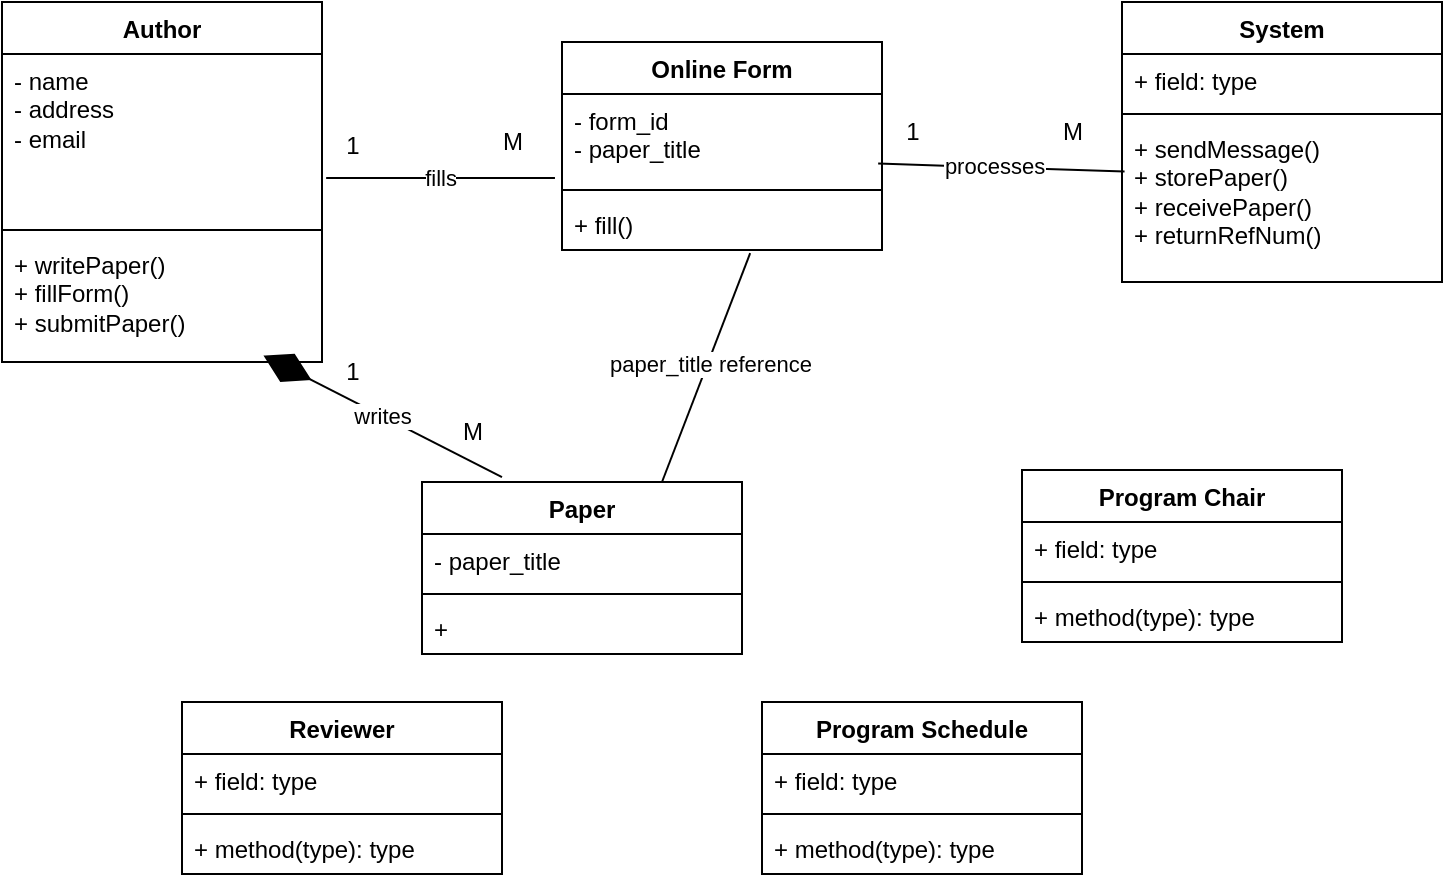 <mxfile version="24.8.0">
  <diagram name="Page-1" id="E9FQwkqqb1RE17OgnNJm">
    <mxGraphModel dx="1050" dy="522" grid="1" gridSize="10" guides="1" tooltips="1" connect="1" arrows="1" fold="1" page="1" pageScale="1" pageWidth="850" pageHeight="1100" math="0" shadow="0">
      <root>
        <mxCell id="0" />
        <mxCell id="1" parent="0" />
        <mxCell id="FFobNiEl_I5hDZ-hdiMS-1" value="Author" style="swimlane;fontStyle=1;align=center;verticalAlign=top;childLayout=stackLayout;horizontal=1;startSize=26;horizontalStack=0;resizeParent=1;resizeParentMax=0;resizeLast=0;collapsible=1;marginBottom=0;whiteSpace=wrap;html=1;" vertex="1" parent="1">
          <mxGeometry x="120" y="230" width="160" height="180" as="geometry" />
        </mxCell>
        <mxCell id="FFobNiEl_I5hDZ-hdiMS-2" value="&lt;div&gt;- name&lt;/div&gt;- address&lt;div&gt;- email&lt;/div&gt;" style="text;strokeColor=none;fillColor=none;align=left;verticalAlign=top;spacingLeft=4;spacingRight=4;overflow=hidden;rotatable=0;points=[[0,0.5],[1,0.5]];portConstraint=eastwest;whiteSpace=wrap;html=1;" vertex="1" parent="FFobNiEl_I5hDZ-hdiMS-1">
          <mxGeometry y="26" width="160" height="84" as="geometry" />
        </mxCell>
        <mxCell id="FFobNiEl_I5hDZ-hdiMS-3" value="" style="line;strokeWidth=1;fillColor=none;align=left;verticalAlign=middle;spacingTop=-1;spacingLeft=3;spacingRight=3;rotatable=0;labelPosition=right;points=[];portConstraint=eastwest;strokeColor=inherit;" vertex="1" parent="FFobNiEl_I5hDZ-hdiMS-1">
          <mxGeometry y="110" width="160" height="8" as="geometry" />
        </mxCell>
        <mxCell id="FFobNiEl_I5hDZ-hdiMS-4" value="+ writePaper()&lt;div&gt;+ fillForm()&lt;/div&gt;&lt;div&gt;+ submitPaper()&lt;/div&gt;" style="text;strokeColor=none;fillColor=none;align=left;verticalAlign=top;spacingLeft=4;spacingRight=4;overflow=hidden;rotatable=0;points=[[0,0.5],[1,0.5]];portConstraint=eastwest;whiteSpace=wrap;html=1;" vertex="1" parent="FFobNiEl_I5hDZ-hdiMS-1">
          <mxGeometry y="118" width="160" height="62" as="geometry" />
        </mxCell>
        <mxCell id="FFobNiEl_I5hDZ-hdiMS-5" value="System" style="swimlane;fontStyle=1;align=center;verticalAlign=top;childLayout=stackLayout;horizontal=1;startSize=26;horizontalStack=0;resizeParent=1;resizeParentMax=0;resizeLast=0;collapsible=1;marginBottom=0;whiteSpace=wrap;html=1;" vertex="1" parent="1">
          <mxGeometry x="680" y="230" width="160" height="140" as="geometry" />
        </mxCell>
        <mxCell id="FFobNiEl_I5hDZ-hdiMS-6" value="+ field: type" style="text;strokeColor=none;fillColor=none;align=left;verticalAlign=top;spacingLeft=4;spacingRight=4;overflow=hidden;rotatable=0;points=[[0,0.5],[1,0.5]];portConstraint=eastwest;whiteSpace=wrap;html=1;" vertex="1" parent="FFobNiEl_I5hDZ-hdiMS-5">
          <mxGeometry y="26" width="160" height="26" as="geometry" />
        </mxCell>
        <mxCell id="FFobNiEl_I5hDZ-hdiMS-7" value="" style="line;strokeWidth=1;fillColor=none;align=left;verticalAlign=middle;spacingTop=-1;spacingLeft=3;spacingRight=3;rotatable=0;labelPosition=right;points=[];portConstraint=eastwest;strokeColor=inherit;" vertex="1" parent="FFobNiEl_I5hDZ-hdiMS-5">
          <mxGeometry y="52" width="160" height="8" as="geometry" />
        </mxCell>
        <mxCell id="FFobNiEl_I5hDZ-hdiMS-8" value="+ sendMessage()&lt;div&gt;+ storePaper()&lt;/div&gt;&lt;div&gt;+ receivePaper()&lt;/div&gt;&lt;div&gt;+ returnRefNum()&lt;/div&gt;" style="text;strokeColor=none;fillColor=none;align=left;verticalAlign=top;spacingLeft=4;spacingRight=4;overflow=hidden;rotatable=0;points=[[0,0.5],[1,0.5]];portConstraint=eastwest;whiteSpace=wrap;html=1;" vertex="1" parent="FFobNiEl_I5hDZ-hdiMS-5">
          <mxGeometry y="60" width="160" height="80" as="geometry" />
        </mxCell>
        <mxCell id="FFobNiEl_I5hDZ-hdiMS-9" value="Paper" style="swimlane;fontStyle=1;align=center;verticalAlign=top;childLayout=stackLayout;horizontal=1;startSize=26;horizontalStack=0;resizeParent=1;resizeParentMax=0;resizeLast=0;collapsible=1;marginBottom=0;whiteSpace=wrap;html=1;" vertex="1" parent="1">
          <mxGeometry x="330" y="470" width="160" height="86" as="geometry" />
        </mxCell>
        <mxCell id="FFobNiEl_I5hDZ-hdiMS-10" value="- paper_title" style="text;strokeColor=none;fillColor=none;align=left;verticalAlign=top;spacingLeft=4;spacingRight=4;overflow=hidden;rotatable=0;points=[[0,0.5],[1,0.5]];portConstraint=eastwest;whiteSpace=wrap;html=1;" vertex="1" parent="FFobNiEl_I5hDZ-hdiMS-9">
          <mxGeometry y="26" width="160" height="26" as="geometry" />
        </mxCell>
        <mxCell id="FFobNiEl_I5hDZ-hdiMS-11" value="" style="line;strokeWidth=1;fillColor=none;align=left;verticalAlign=middle;spacingTop=-1;spacingLeft=3;spacingRight=3;rotatable=0;labelPosition=right;points=[];portConstraint=eastwest;strokeColor=inherit;" vertex="1" parent="FFobNiEl_I5hDZ-hdiMS-9">
          <mxGeometry y="52" width="160" height="8" as="geometry" />
        </mxCell>
        <mxCell id="FFobNiEl_I5hDZ-hdiMS-12" value="+&amp;nbsp;" style="text;strokeColor=none;fillColor=none;align=left;verticalAlign=top;spacingLeft=4;spacingRight=4;overflow=hidden;rotatable=0;points=[[0,0.5],[1,0.5]];portConstraint=eastwest;whiteSpace=wrap;html=1;" vertex="1" parent="FFobNiEl_I5hDZ-hdiMS-9">
          <mxGeometry y="60" width="160" height="26" as="geometry" />
        </mxCell>
        <mxCell id="FFobNiEl_I5hDZ-hdiMS-13" value="Program Chair" style="swimlane;fontStyle=1;align=center;verticalAlign=top;childLayout=stackLayout;horizontal=1;startSize=26;horizontalStack=0;resizeParent=1;resizeParentMax=0;resizeLast=0;collapsible=1;marginBottom=0;whiteSpace=wrap;html=1;" vertex="1" parent="1">
          <mxGeometry x="630" y="464" width="160" height="86" as="geometry" />
        </mxCell>
        <mxCell id="FFobNiEl_I5hDZ-hdiMS-14" value="+ field: type" style="text;strokeColor=none;fillColor=none;align=left;verticalAlign=top;spacingLeft=4;spacingRight=4;overflow=hidden;rotatable=0;points=[[0,0.5],[1,0.5]];portConstraint=eastwest;whiteSpace=wrap;html=1;" vertex="1" parent="FFobNiEl_I5hDZ-hdiMS-13">
          <mxGeometry y="26" width="160" height="26" as="geometry" />
        </mxCell>
        <mxCell id="FFobNiEl_I5hDZ-hdiMS-15" value="" style="line;strokeWidth=1;fillColor=none;align=left;verticalAlign=middle;spacingTop=-1;spacingLeft=3;spacingRight=3;rotatable=0;labelPosition=right;points=[];portConstraint=eastwest;strokeColor=inherit;" vertex="1" parent="FFobNiEl_I5hDZ-hdiMS-13">
          <mxGeometry y="52" width="160" height="8" as="geometry" />
        </mxCell>
        <mxCell id="FFobNiEl_I5hDZ-hdiMS-16" value="+ method(type): type" style="text;strokeColor=none;fillColor=none;align=left;verticalAlign=top;spacingLeft=4;spacingRight=4;overflow=hidden;rotatable=0;points=[[0,0.5],[1,0.5]];portConstraint=eastwest;whiteSpace=wrap;html=1;" vertex="1" parent="FFobNiEl_I5hDZ-hdiMS-13">
          <mxGeometry y="60" width="160" height="26" as="geometry" />
        </mxCell>
        <mxCell id="FFobNiEl_I5hDZ-hdiMS-17" value="Reviewer" style="swimlane;fontStyle=1;align=center;verticalAlign=top;childLayout=stackLayout;horizontal=1;startSize=26;horizontalStack=0;resizeParent=1;resizeParentMax=0;resizeLast=0;collapsible=1;marginBottom=0;whiteSpace=wrap;html=1;" vertex="1" parent="1">
          <mxGeometry x="210" y="580" width="160" height="86" as="geometry" />
        </mxCell>
        <mxCell id="FFobNiEl_I5hDZ-hdiMS-18" value="+ field: type" style="text;strokeColor=none;fillColor=none;align=left;verticalAlign=top;spacingLeft=4;spacingRight=4;overflow=hidden;rotatable=0;points=[[0,0.5],[1,0.5]];portConstraint=eastwest;whiteSpace=wrap;html=1;" vertex="1" parent="FFobNiEl_I5hDZ-hdiMS-17">
          <mxGeometry y="26" width="160" height="26" as="geometry" />
        </mxCell>
        <mxCell id="FFobNiEl_I5hDZ-hdiMS-19" value="" style="line;strokeWidth=1;fillColor=none;align=left;verticalAlign=middle;spacingTop=-1;spacingLeft=3;spacingRight=3;rotatable=0;labelPosition=right;points=[];portConstraint=eastwest;strokeColor=inherit;" vertex="1" parent="FFobNiEl_I5hDZ-hdiMS-17">
          <mxGeometry y="52" width="160" height="8" as="geometry" />
        </mxCell>
        <mxCell id="FFobNiEl_I5hDZ-hdiMS-20" value="+ method(type): type" style="text;strokeColor=none;fillColor=none;align=left;verticalAlign=top;spacingLeft=4;spacingRight=4;overflow=hidden;rotatable=0;points=[[0,0.5],[1,0.5]];portConstraint=eastwest;whiteSpace=wrap;html=1;" vertex="1" parent="FFobNiEl_I5hDZ-hdiMS-17">
          <mxGeometry y="60" width="160" height="26" as="geometry" />
        </mxCell>
        <mxCell id="FFobNiEl_I5hDZ-hdiMS-21" value="Program Schedule" style="swimlane;fontStyle=1;align=center;verticalAlign=top;childLayout=stackLayout;horizontal=1;startSize=26;horizontalStack=0;resizeParent=1;resizeParentMax=0;resizeLast=0;collapsible=1;marginBottom=0;whiteSpace=wrap;html=1;" vertex="1" parent="1">
          <mxGeometry x="500" y="580" width="160" height="86" as="geometry" />
        </mxCell>
        <mxCell id="FFobNiEl_I5hDZ-hdiMS-22" value="+ field: type" style="text;strokeColor=none;fillColor=none;align=left;verticalAlign=top;spacingLeft=4;spacingRight=4;overflow=hidden;rotatable=0;points=[[0,0.5],[1,0.5]];portConstraint=eastwest;whiteSpace=wrap;html=1;" vertex="1" parent="FFobNiEl_I5hDZ-hdiMS-21">
          <mxGeometry y="26" width="160" height="26" as="geometry" />
        </mxCell>
        <mxCell id="FFobNiEl_I5hDZ-hdiMS-23" value="" style="line;strokeWidth=1;fillColor=none;align=left;verticalAlign=middle;spacingTop=-1;spacingLeft=3;spacingRight=3;rotatable=0;labelPosition=right;points=[];portConstraint=eastwest;strokeColor=inherit;" vertex="1" parent="FFobNiEl_I5hDZ-hdiMS-21">
          <mxGeometry y="52" width="160" height="8" as="geometry" />
        </mxCell>
        <mxCell id="FFobNiEl_I5hDZ-hdiMS-24" value="+ method(type): type" style="text;strokeColor=none;fillColor=none;align=left;verticalAlign=top;spacingLeft=4;spacingRight=4;overflow=hidden;rotatable=0;points=[[0,0.5],[1,0.5]];portConstraint=eastwest;whiteSpace=wrap;html=1;" vertex="1" parent="FFobNiEl_I5hDZ-hdiMS-21">
          <mxGeometry y="60" width="160" height="26" as="geometry" />
        </mxCell>
        <mxCell id="FFobNiEl_I5hDZ-hdiMS-25" value="Online Form" style="swimlane;fontStyle=1;align=center;verticalAlign=top;childLayout=stackLayout;horizontal=1;startSize=26;horizontalStack=0;resizeParent=1;resizeParentMax=0;resizeLast=0;collapsible=1;marginBottom=0;whiteSpace=wrap;html=1;" vertex="1" parent="1">
          <mxGeometry x="400" y="250" width="160" height="104" as="geometry" />
        </mxCell>
        <mxCell id="FFobNiEl_I5hDZ-hdiMS-26" value="- form_id&lt;div&gt;- paper_title&lt;/div&gt;" style="text;strokeColor=none;fillColor=none;align=left;verticalAlign=top;spacingLeft=4;spacingRight=4;overflow=hidden;rotatable=0;points=[[0,0.5],[1,0.5]];portConstraint=eastwest;whiteSpace=wrap;html=1;" vertex="1" parent="FFobNiEl_I5hDZ-hdiMS-25">
          <mxGeometry y="26" width="160" height="44" as="geometry" />
        </mxCell>
        <mxCell id="FFobNiEl_I5hDZ-hdiMS-27" value="" style="line;strokeWidth=1;fillColor=none;align=left;verticalAlign=middle;spacingTop=-1;spacingLeft=3;spacingRight=3;rotatable=0;labelPosition=right;points=[];portConstraint=eastwest;strokeColor=inherit;" vertex="1" parent="FFobNiEl_I5hDZ-hdiMS-25">
          <mxGeometry y="70" width="160" height="8" as="geometry" />
        </mxCell>
        <mxCell id="FFobNiEl_I5hDZ-hdiMS-28" value="+ fill()" style="text;strokeColor=none;fillColor=none;align=left;verticalAlign=top;spacingLeft=4;spacingRight=4;overflow=hidden;rotatable=0;points=[[0,0.5],[1,0.5]];portConstraint=eastwest;whiteSpace=wrap;html=1;" vertex="1" parent="FFobNiEl_I5hDZ-hdiMS-25">
          <mxGeometry y="78" width="160" height="26" as="geometry" />
        </mxCell>
        <mxCell id="FFobNiEl_I5hDZ-hdiMS-29" value="writes" style="endArrow=diamondThin;endFill=1;endSize=24;html=1;rounded=0;exitX=0.195;exitY=-0.028;exitDx=0;exitDy=0;exitPerimeter=0;entryX=0.817;entryY=0.948;entryDx=0;entryDy=0;entryPerimeter=0;" edge="1" parent="1" target="FFobNiEl_I5hDZ-hdiMS-4">
          <mxGeometry width="160" relative="1" as="geometry">
            <mxPoint x="370" y="467.592" as="sourcePoint" />
            <mxPoint x="265.207" y="410" as="targetPoint" />
          </mxGeometry>
        </mxCell>
        <mxCell id="FFobNiEl_I5hDZ-hdiMS-37" value="fills" style="endArrow=none;html=1;rounded=0;exitX=1.013;exitY=0.738;exitDx=0;exitDy=0;exitPerimeter=0;entryX=-0.022;entryY=0.955;entryDx=0;entryDy=0;entryPerimeter=0;" edge="1" parent="1" source="FFobNiEl_I5hDZ-hdiMS-2" target="FFobNiEl_I5hDZ-hdiMS-26">
          <mxGeometry width="50" height="50" relative="1" as="geometry">
            <mxPoint x="440" y="440" as="sourcePoint" />
            <mxPoint x="490" y="390" as="targetPoint" />
          </mxGeometry>
        </mxCell>
        <mxCell id="FFobNiEl_I5hDZ-hdiMS-39" value="1" style="text;html=1;align=center;verticalAlign=middle;resizable=0;points=[];autosize=1;strokeColor=none;fillColor=none;" vertex="1" parent="1">
          <mxGeometry x="280" y="400" width="30" height="30" as="geometry" />
        </mxCell>
        <mxCell id="FFobNiEl_I5hDZ-hdiMS-40" value="M" style="text;html=1;align=center;verticalAlign=middle;resizable=0;points=[];autosize=1;strokeColor=none;fillColor=none;" vertex="1" parent="1">
          <mxGeometry x="340" y="430" width="30" height="30" as="geometry" />
        </mxCell>
        <mxCell id="FFobNiEl_I5hDZ-hdiMS-41" value="1" style="text;html=1;align=center;verticalAlign=middle;resizable=0;points=[];autosize=1;strokeColor=none;fillColor=none;" vertex="1" parent="1">
          <mxGeometry x="280" y="287" width="30" height="30" as="geometry" />
        </mxCell>
        <mxCell id="FFobNiEl_I5hDZ-hdiMS-42" value="M" style="text;html=1;align=center;verticalAlign=middle;resizable=0;points=[];autosize=1;strokeColor=none;fillColor=none;" vertex="1" parent="1">
          <mxGeometry x="360" y="285" width="30" height="30" as="geometry" />
        </mxCell>
        <mxCell id="FFobNiEl_I5hDZ-hdiMS-46" value="" style="endArrow=none;html=1;rounded=0;entryX=0.588;entryY=1.062;entryDx=0;entryDy=0;entryPerimeter=0;exitX=0.75;exitY=0;exitDx=0;exitDy=0;" edge="1" parent="1" source="FFobNiEl_I5hDZ-hdiMS-9" target="FFobNiEl_I5hDZ-hdiMS-28">
          <mxGeometry width="50" height="50" relative="1" as="geometry">
            <mxPoint x="480" y="430" as="sourcePoint" />
            <mxPoint x="530" y="380" as="targetPoint" />
          </mxGeometry>
        </mxCell>
        <mxCell id="FFobNiEl_I5hDZ-hdiMS-47" value="paper_title reference" style="edgeLabel;html=1;align=center;verticalAlign=middle;resizable=0;points=[];" vertex="1" connectable="0" parent="FFobNiEl_I5hDZ-hdiMS-46">
          <mxGeometry x="0.041" y="-1" relative="1" as="geometry">
            <mxPoint as="offset" />
          </mxGeometry>
        </mxCell>
        <mxCell id="FFobNiEl_I5hDZ-hdiMS-48" value="" style="endArrow=none;html=1;rounded=0;entryX=0.008;entryY=0.31;entryDx=0;entryDy=0;entryPerimeter=0;exitX=0.988;exitY=0.791;exitDx=0;exitDy=0;exitPerimeter=0;" edge="1" parent="1" source="FFobNiEl_I5hDZ-hdiMS-26" target="FFobNiEl_I5hDZ-hdiMS-8">
          <mxGeometry width="50" height="50" relative="1" as="geometry">
            <mxPoint x="580" y="400" as="sourcePoint" />
            <mxPoint x="630" y="350" as="targetPoint" />
          </mxGeometry>
        </mxCell>
        <mxCell id="FFobNiEl_I5hDZ-hdiMS-49" value="processes" style="edgeLabel;html=1;align=center;verticalAlign=middle;resizable=0;points=[];" vertex="1" connectable="0" parent="FFobNiEl_I5hDZ-hdiMS-48">
          <mxGeometry x="-0.057" y="1" relative="1" as="geometry">
            <mxPoint as="offset" />
          </mxGeometry>
        </mxCell>
        <mxCell id="FFobNiEl_I5hDZ-hdiMS-50" value="1" style="text;html=1;align=center;verticalAlign=middle;resizable=0;points=[];autosize=1;strokeColor=none;fillColor=none;" vertex="1" parent="1">
          <mxGeometry x="560" y="280" width="30" height="30" as="geometry" />
        </mxCell>
        <mxCell id="FFobNiEl_I5hDZ-hdiMS-51" value="M" style="text;html=1;align=center;verticalAlign=middle;resizable=0;points=[];autosize=1;strokeColor=none;fillColor=none;" vertex="1" parent="1">
          <mxGeometry x="640" y="280" width="30" height="30" as="geometry" />
        </mxCell>
      </root>
    </mxGraphModel>
  </diagram>
</mxfile>

